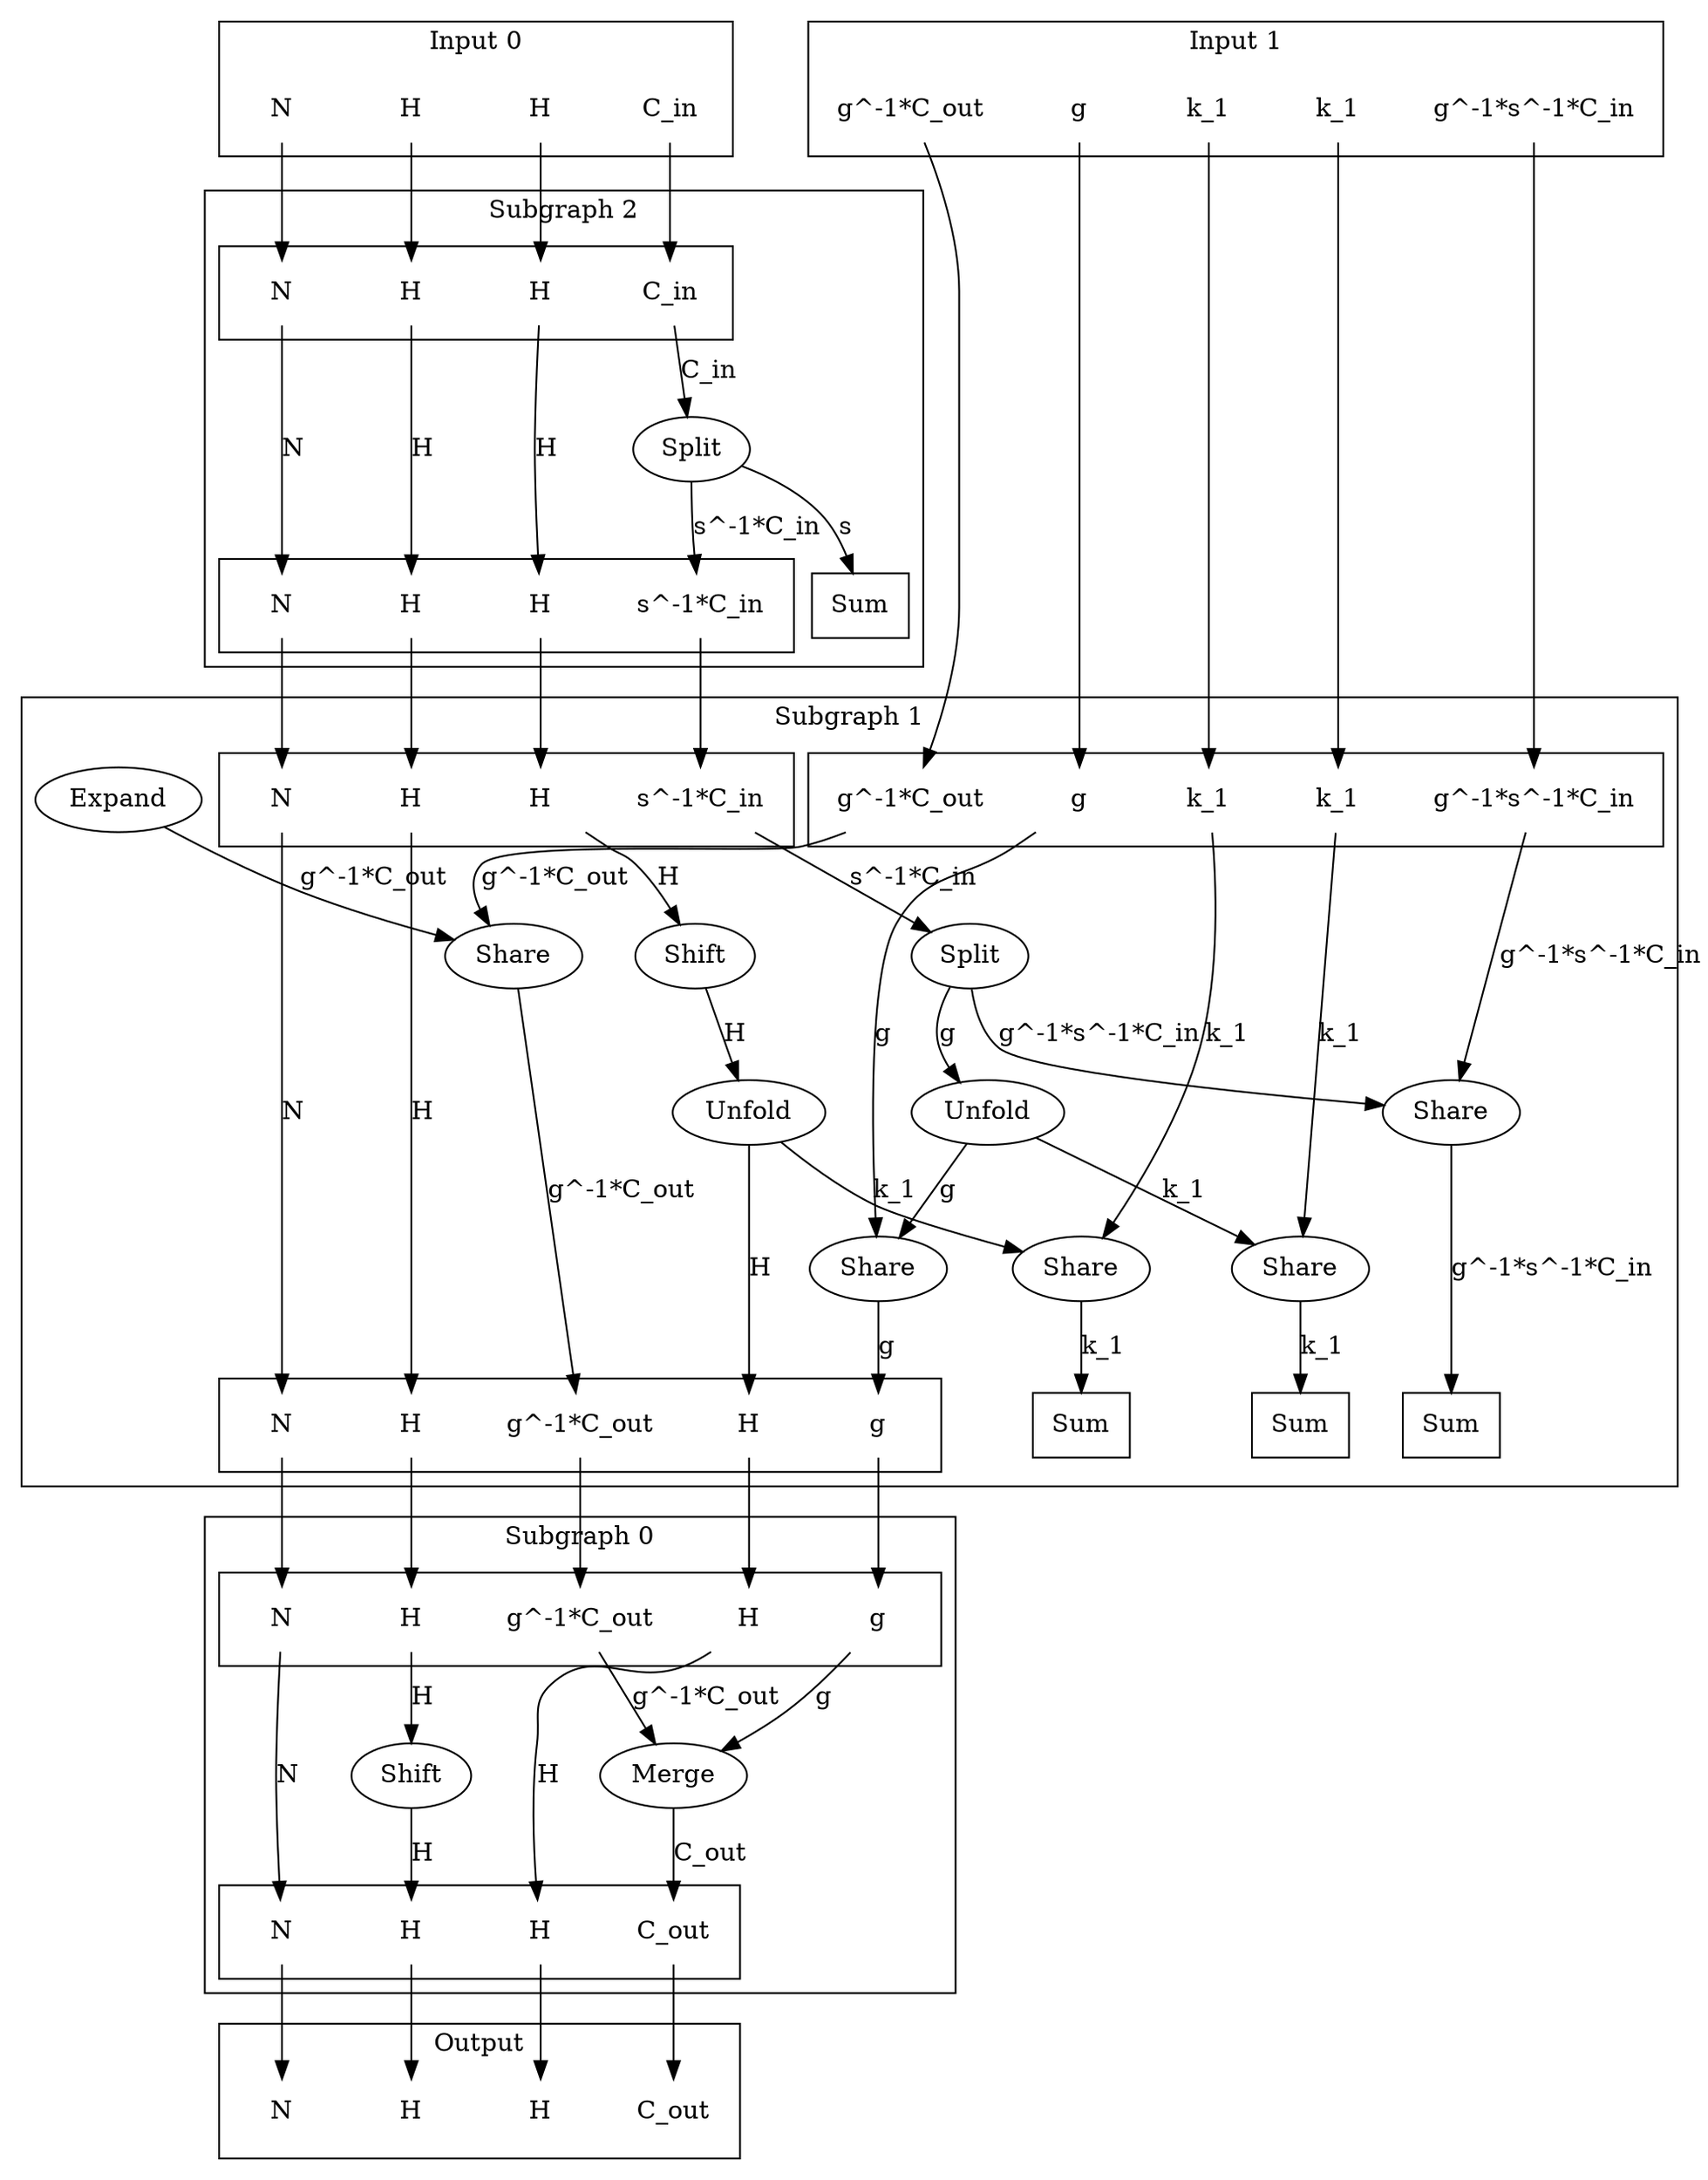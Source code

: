 digraph kernel_generated {
newrank = true;

// Stage tensor.
subgraph cluster_subgraph_0 {
    label = "Subgraph 0";
    // Reductions.
    // Output.
    subgraph cluster_subgraph_0_out {
        label = "";
        interface_0_out_0x55b738631280 [label="N", shape=none];
        interface_0_out_0x55b7386312a8 [label="C_out", shape=none];
        interface_0_out_0x55b7386312d0 [label="H", shape=none];
        interface_0_out_0x55b7386312f8 [label="H", shape=none];
    }
    {
        rank = same;
        interface_0_out_0x55b738631280;
        interface_0_out_0x55b7386312a8;
        interface_0_out_0x55b7386312d0;
        interface_0_out_0x55b7386312f8;
    }
    // Input 0.
    subgraph cluster_subgraph_0_in_0 {
        label = "";
        interface_0_in_0x55b738631280 [label="N", shape=none];
        interface_0_in_0x55b7501bae80 [label="g", shape=none];
        interface_0_in_0x55b7501bae98 [label="g^-1*C_out", shape=none];
        interface_0_in_0x55b7501b6ea0 [label="H", shape=none];
        interface_0_in_0x55b7386312f8 [label="H", shape=none];
    }
    {
        rank = same;
        interface_0_in_0x55b738631280;
        interface_0_in_0x55b7501bae80;
        interface_0_in_0x55b7501bae98;
        interface_0_in_0x55b7501b6ea0;
        interface_0_in_0x55b7386312f8;
    }
    // Op's.
    op_0x55b7501b6e80 [label="Shift"];
    op_0x55b7501bae40 [label="Merge"];
    // Dimension's.
    interface_0_in_0x55b738631280 -> interface_0_out_0x55b738631280 [label="N"];
    op_0x55b7501bae40 -> interface_0_out_0x55b7386312a8 [label="C_out"];
    op_0x55b7501b6e80 -> interface_0_out_0x55b7386312d0 [label="H"];
    interface_0_in_0x55b7386312f8 -> interface_0_out_0x55b7386312f8 [label="H"];
    interface_0_in_0x55b7501b6ea0 -> op_0x55b7501b6e80 [label="H"];
    interface_0_in_0x55b7501bae80 -> op_0x55b7501bae40 [label="g"];
    interface_0_in_0x55b7501bae98 -> op_0x55b7501bae40 [label="g^-1*C_out"];
}

// Stage tensor.
subgraph cluster_subgraph_1 {
    label = "Subgraph 1";
    // Reductions.
    reduce_0x7f6f60003ab0 [label="Sum", shape=box];
    reduce_0x7f6f60007720 [label="Sum", shape=box];
    reduce_0x7f6f60003a98 [label="Sum", shape=box];
    // Output.
    subgraph cluster_subgraph_1_out {
        label = "";
        interface_1_out_0x55b738631280 [label="N", shape=none];
        interface_1_out_0x55b7501bae80 [label="g", shape=none];
        interface_1_out_0x55b7501bae98 [label="g^-1*C_out", shape=none];
        interface_1_out_0x55b7501b6ea0 [label="H", shape=none];
        interface_1_out_0x55b7386312f8 [label="H", shape=none];
    }
    {
        rank = same;
        reduce_0x7f6f60003ab0;
        reduce_0x7f6f60007720;
        reduce_0x7f6f60003a98;
        interface_1_out_0x55b738631280;
        interface_1_out_0x55b7501bae80;
        interface_1_out_0x55b7501bae98;
        interface_1_out_0x55b7501b6ea0;
        interface_1_out_0x55b7386312f8;
    }
    // Input 0.
    subgraph cluster_subgraph_1_in_0 {
        label = "";
        interface_1_in_0x55b738631280 [label="N", shape=none];
        interface_1_in_0x55b750263140 [label="s^-1*C_in", shape=none];
        interface_1_in_0x55b7501b6ea0 [label="H", shape=none];
        interface_1_in_0x55b7501b6f60 [label="H", shape=none];
    }
    // Input 1.
    subgraph cluster_subgraph_1_in_1 {
        label = "";
        interface_1_in_0x55b7501b62f8 [label="k_1", shape=none];
        interface_1_in_0x55b7501b6208 [label="g^-1*s^-1*C_in", shape=none];
        interface_1_in_0x55b7501b6348 [label="g", shape=none];
        interface_1_in_0x55b7501b6398 [label="g^-1*C_out", shape=none];
        interface_1_in_0x55b7501b62a8 [label="k_1", shape=none];
    }
    {
        rank = same;
        interface_1_in_0x55b738631280;
        interface_1_in_0x55b750263140;
        interface_1_in_0x55b7501b6ea0;
        interface_1_in_0x55b7501b6f60;
        interface_1_in_0x55b7501b62f8;
        interface_1_in_0x55b7501b6208;
        interface_1_in_0x55b7501b6348;
        interface_1_in_0x55b7501b6398;
        interface_1_in_0x55b7501b62a8;
    }
    // Op's.
    op_0x55b7501b61d0 [label="Share"];
    op_0x55b7501b6270 [label="Share"];
    op_0x55b7501b62c0 [label="Share"];
    op_0x55b7501b6310 [label="Share"];
    op_0x55b7501b6360 [label="Share"];
    op_0x55b7501b6698 [label="Expand"];
    op_0x55b7501b6f40 [label="Shift"];
    op_0x55b7501d45c0 [label="Unfold"];
    op_0x55b7501d4740 [label="Unfold"];
    op_0x55b750263100 [label="Split"];
    // Dimension's.
    interface_1_in_0x55b738631280 -> interface_1_out_0x55b738631280 [label="N"];
    op_0x55b7501d45c0 -> interface_1_out_0x55b7386312f8 [label="H"];
    op_0x55b750263100 -> op_0x55b7501b61d0 [label="g^-1*s^-1*C_in"];
    interface_1_in_0x55b7501b6208 -> op_0x55b7501b61d0 [label="g^-1*s^-1*C_in"];
    op_0x55b7501d45c0 -> op_0x55b7501b6270 [label="k_1"];
    interface_1_in_0x55b7501b62a8 -> op_0x55b7501b6270 [label="k_1"];
    op_0x55b7501d4740 -> op_0x55b7501b62c0 [label="k_1"];
    interface_1_in_0x55b7501b62f8 -> op_0x55b7501b62c0 [label="k_1"];
    op_0x55b7501d4740 -> op_0x55b7501b6310 [label="g"];
    interface_1_in_0x55b7501b6348 -> op_0x55b7501b6310 [label="g"];
    op_0x55b7501b6698 -> op_0x55b7501b6360 [label="g^-1*C_out"];
    interface_1_in_0x55b7501b6398 -> op_0x55b7501b6360 [label="g^-1*C_out"];
    interface_1_in_0x55b7501b6ea0 -> interface_1_out_0x55b7501b6ea0 [label="H"];
    interface_1_in_0x55b7501b6f60 -> op_0x55b7501b6f40 [label="H"];
    op_0x55b7501b6310 -> interface_1_out_0x55b7501bae80 [label="g"];
    op_0x55b7501b6360 -> interface_1_out_0x55b7501bae98 [label="g^-1*C_out"];
    op_0x55b7501b6f40 -> op_0x55b7501d45c0 [label="H"];
    op_0x55b750263100 -> op_0x55b7501d4740 [label="g"];
    interface_1_in_0x55b750263140 -> op_0x55b750263100 [label="s^-1*C_in"];
    op_0x55b7501b6270 -> reduce_0x7f6f60003a98 [label="k_1"];
    op_0x55b7501b62c0 -> reduce_0x7f6f60003ab0 [label="k_1"];
    op_0x55b7501b61d0 -> reduce_0x7f6f60007720 [label="g^-1*s^-1*C_in"];
}

// Stage tensor.
subgraph cluster_subgraph_2 {
    label = "Subgraph 2";
    // Reductions.
    reduce_0x7f6f60004e58 [label="Sum", shape=box];
    // Output.
    subgraph cluster_subgraph_2_out {
        label = "";
        interface_2_out_0x55b738631280 [label="N", shape=none];
        interface_2_out_0x55b750263140 [label="s^-1*C_in", shape=none];
        interface_2_out_0x55b7501b6ea0 [label="H", shape=none];
        interface_2_out_0x55b7501b6f60 [label="H", shape=none];
    }
    {
        rank = same;
        reduce_0x7f6f60004e58;
        interface_2_out_0x55b738631280;
        interface_2_out_0x55b750263140;
        interface_2_out_0x55b7501b6ea0;
        interface_2_out_0x55b7501b6f60;
    }
    // Input 0.
    subgraph cluster_subgraph_2_in_0 {
        label = "";
        interface_2_in_0x55b738631280 [label="N", shape=none];
        interface_2_in_0x55b750263460 [label="C_in", shape=none];
        interface_2_in_0x55b7501b6ea0 [label="H", shape=none];
        interface_2_in_0x55b7501b6f60 [label="H", shape=none];
    }
    {
        rank = same;
        interface_2_in_0x55b738631280;
        interface_2_in_0x55b750263460;
        interface_2_in_0x55b7501b6ea0;
        interface_2_in_0x55b7501b6f60;
    }
    // Op's.
    op_0x55b750263420 [label="Split"];
    // Dimension's.
    interface_2_in_0x55b738631280 -> interface_2_out_0x55b738631280 [label="N"];
    interface_2_in_0x55b7501b6ea0 -> interface_2_out_0x55b7501b6ea0 [label="H"];
    interface_2_in_0x55b7501b6f60 -> interface_2_out_0x55b7501b6f60 [label="H"];
    op_0x55b750263420 -> interface_2_out_0x55b750263140 [label="s^-1*C_in"];
    interface_2_in_0x55b750263460 -> op_0x55b750263420 [label="C_in"];
    op_0x55b750263420 -> reduce_0x7f6f60004e58 [label="s"];
}

// Input tensor.
subgraph cluster_subgraph_3 {
    label = "Input 0";
    interface_3_out_0x55b738631280 [label="N", shape=none];
    interface_3_out_0x55b750263460 [label="C_in", shape=none];
    interface_3_out_0x55b7501b6ea0 [label="H", shape=none];
    interface_3_out_0x55b7501b6f60 [label="H", shape=none];
}

interface_3_out_0x55b738631280 -> interface_2_in_0x55b738631280;
interface_3_out_0x55b750263460 -> interface_2_in_0x55b750263460;
interface_3_out_0x55b7501b6ea0 -> interface_2_in_0x55b7501b6ea0;
interface_3_out_0x55b7501b6f60 -> interface_2_in_0x55b7501b6f60;

interface_2_out_0x55b738631280 -> interface_1_in_0x55b738631280;
interface_2_out_0x55b750263140 -> interface_1_in_0x55b750263140;
interface_2_out_0x55b7501b6ea0 -> interface_1_in_0x55b7501b6ea0;
interface_2_out_0x55b7501b6f60 -> interface_1_in_0x55b7501b6f60;

// Input tensor.
subgraph cluster_subgraph_4 {
    label = "Input 1";
    interface_4_out_0x55b7501b62f8 [label="k_1", shape=none];
    interface_4_out_0x55b7501b6208 [label="g^-1*s^-1*C_in", shape=none];
    interface_4_out_0x55b7501b6348 [label="g", shape=none];
    interface_4_out_0x55b7501b6398 [label="g^-1*C_out", shape=none];
    interface_4_out_0x55b7501b62a8 [label="k_1", shape=none];
}

interface_4_out_0x55b7501b62f8 -> interface_1_in_0x55b7501b62f8;
interface_4_out_0x55b7501b6208 -> interface_1_in_0x55b7501b6208;
interface_4_out_0x55b7501b6348 -> interface_1_in_0x55b7501b6348;
interface_4_out_0x55b7501b6398 -> interface_1_in_0x55b7501b6398;
interface_4_out_0x55b7501b62a8 -> interface_1_in_0x55b7501b62a8;

interface_1_out_0x55b738631280 -> interface_0_in_0x55b738631280;
interface_1_out_0x55b7501bae80 -> interface_0_in_0x55b7501bae80;
interface_1_out_0x55b7501bae98 -> interface_0_in_0x55b7501bae98;
interface_1_out_0x55b7501b6ea0 -> interface_0_in_0x55b7501b6ea0;
interface_1_out_0x55b7386312f8 -> interface_0_in_0x55b7386312f8;

{
    rank = same;
    interface_3_out_0x55b738631280;
    interface_3_out_0x55b750263460;
    interface_3_out_0x55b7501b6ea0;
    interface_3_out_0x55b7501b6f60;
    interface_4_out_0x55b7501b62f8;
    interface_4_out_0x55b7501b6208;
    interface_4_out_0x55b7501b6348;
    interface_4_out_0x55b7501b6398;
    interface_4_out_0x55b7501b62a8;
}
subgraph cluster_subgraph_output {
    label = "Output";
    interface_5_in_0x55b738631280 [label="N", shape=none];
    interface_5_in_0x55b7386312a8 [label="C_out", shape=none];
    interface_5_in_0x55b7386312d0 [label="H", shape=none];
    interface_5_in_0x55b7386312f8 [label="H", shape=none];
}
interface_0_out_0x55b738631280 -> interface_5_in_0x55b738631280;
interface_0_out_0x55b7386312a8 -> interface_5_in_0x55b7386312a8;
interface_0_out_0x55b7386312d0 -> interface_5_in_0x55b7386312d0;
interface_0_out_0x55b7386312f8 -> interface_5_in_0x55b7386312f8;

}
